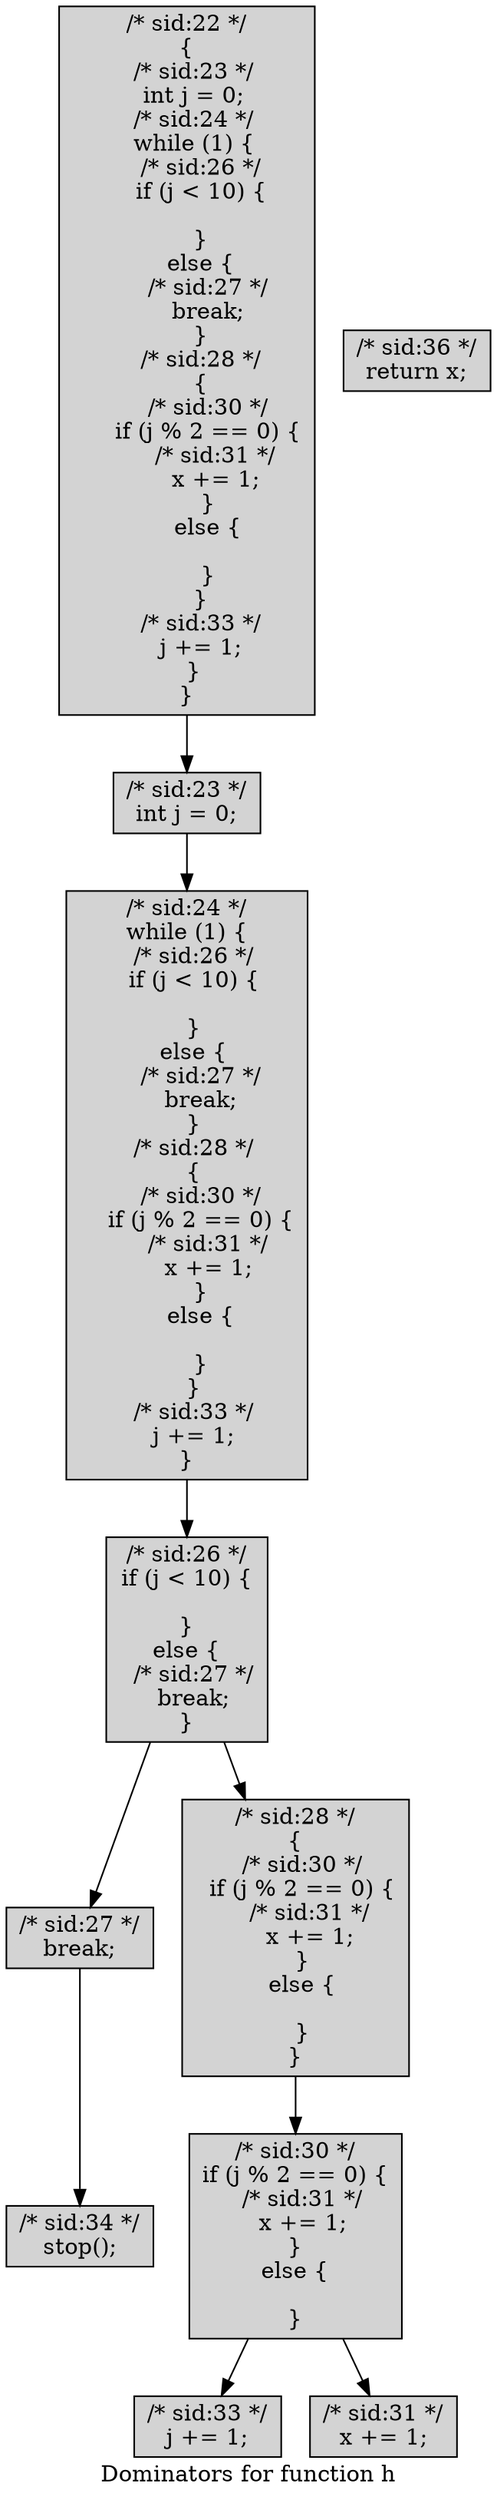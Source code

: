 digraph G {
  label="Dominators for function h";
  node [shape=box, style="filled", ];
  33 [label="/* sid:33 */
j += 1;", ];
  34 [label="/* sid:34 */
stop();", ];
  36 [label="/* sid:36 */
return x;", ];
  22 [label="/* sid:22 */
{
  /* sid:23 */
  int j = 0;
  /* sid:24 */
  while (1) {
    /* sid:26 */
    if (j < 10) {
      
    }
    else {
      /* sid:27 */
      break;
    }
    /* sid:28 */
    {
      /* sid:30 */
      if (j % 2 == 0) {
        /* sid:31 */
        x += 1;
      }
      else {
        
      }
    }
    /* sid:33 */
    j += 1;
  }
}",
      ];
  23 [label="/* sid:23 */
int j = 0;", ];
  24 [label="/* sid:24 */
while (1) {
  /* sid:26 */
  if (j < 10) {
    
  }
  else {
    /* sid:27 */
    break;
  }
  /* sid:28 */
  {
    /* sid:30 */
    if (j % 2 == 0) {
      /* sid:31 */
      x += 1;
    }
    else {
      
    }
  }
  /* sid:33 */
  j += 1;
}",
      ];
  26 [label="/* sid:26 */
if (j < 10) {
  
}
else {
  /* sid:27 */
  break;
}",
      ];
  27 [label="/* sid:27 */
break;", ];
  28 [label="/* sid:28 */
{
  /* sid:30 */
  if (j % 2 == 0) {
    /* sid:31 */
    x += 1;
  }
  else {
    
  }
}",
      ];
  30 [label="/* sid:30 */
if (j % 2 == 0) {
  /* sid:31 */
  x += 1;
}
else {
  
}",
      ];
  31 [label="/* sid:31 */
x += 1;", ];
  
  
  30 -> 33;
  27 -> 34;
  22 -> 23;
  23 -> 24;
  24 -> 26;
  26 -> 27;
  26 -> 28;
  28 -> 30;
  30 -> 31;
  
  }
